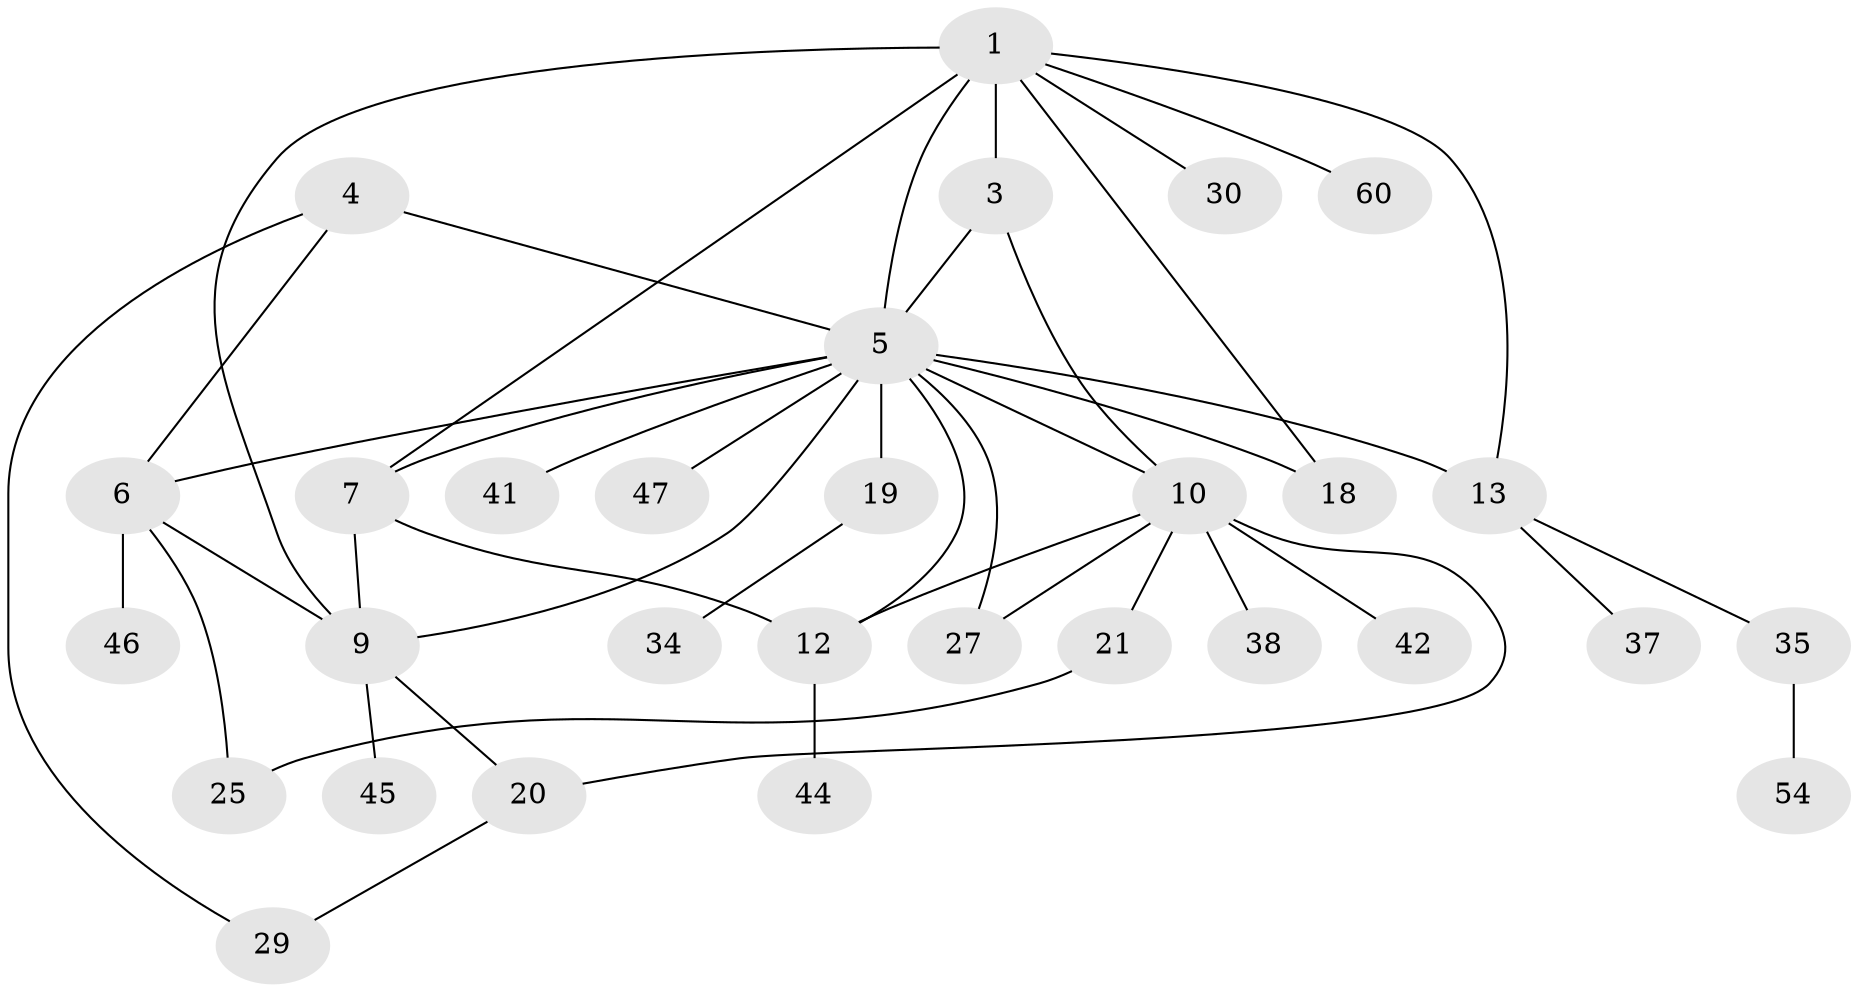 // original degree distribution, {7: 0.03333333333333333, 4: 0.1, 6: 0.1, 10: 0.016666666666666666, 5: 0.016666666666666666, 1: 0.4, 2: 0.25, 3: 0.08333333333333333}
// Generated by graph-tools (version 1.1) at 2025/15/03/09/25 04:15:54]
// undirected, 30 vertices, 44 edges
graph export_dot {
graph [start="1"]
  node [color=gray90,style=filled];
  1 [super="+2+31"];
  3;
  4 [super="+24+33+17+23"];
  5 [super="+8+16"];
  6;
  7;
  9 [super="+28"];
  10 [super="+11"];
  12 [super="+51+22"];
  13 [super="+14+40"];
  18;
  19 [super="+36+43"];
  20 [super="+39"];
  21;
  25 [super="+59"];
  27;
  29 [super="+50"];
  30;
  34 [super="+49"];
  35;
  37;
  38;
  41;
  42;
  44 [super="+52"];
  45 [super="+58"];
  46;
  47;
  54;
  60;
  1 -- 3 [weight=2];
  1 -- 9;
  1 -- 18;
  1 -- 30;
  1 -- 13;
  1 -- 60;
  1 -- 5;
  1 -- 7;
  3 -- 5;
  3 -- 10;
  4 -- 5;
  4 -- 6;
  4 -- 29;
  5 -- 6 [weight=2];
  5 -- 18;
  5 -- 27;
  5 -- 41;
  5 -- 47;
  5 -- 10;
  5 -- 7;
  5 -- 9;
  5 -- 12 [weight=2];
  5 -- 13 [weight=2];
  5 -- 19;
  6 -- 25;
  6 -- 46;
  6 -- 9;
  7 -- 9;
  7 -- 12;
  9 -- 20;
  9 -- 45;
  10 -- 12 [weight=2];
  10 -- 27;
  10 -- 38;
  10 -- 42;
  10 -- 20;
  10 -- 21;
  12 -- 44;
  13 -- 35;
  13 -- 37;
  19 -- 34;
  20 -- 29;
  21 -- 25;
  35 -- 54;
}
